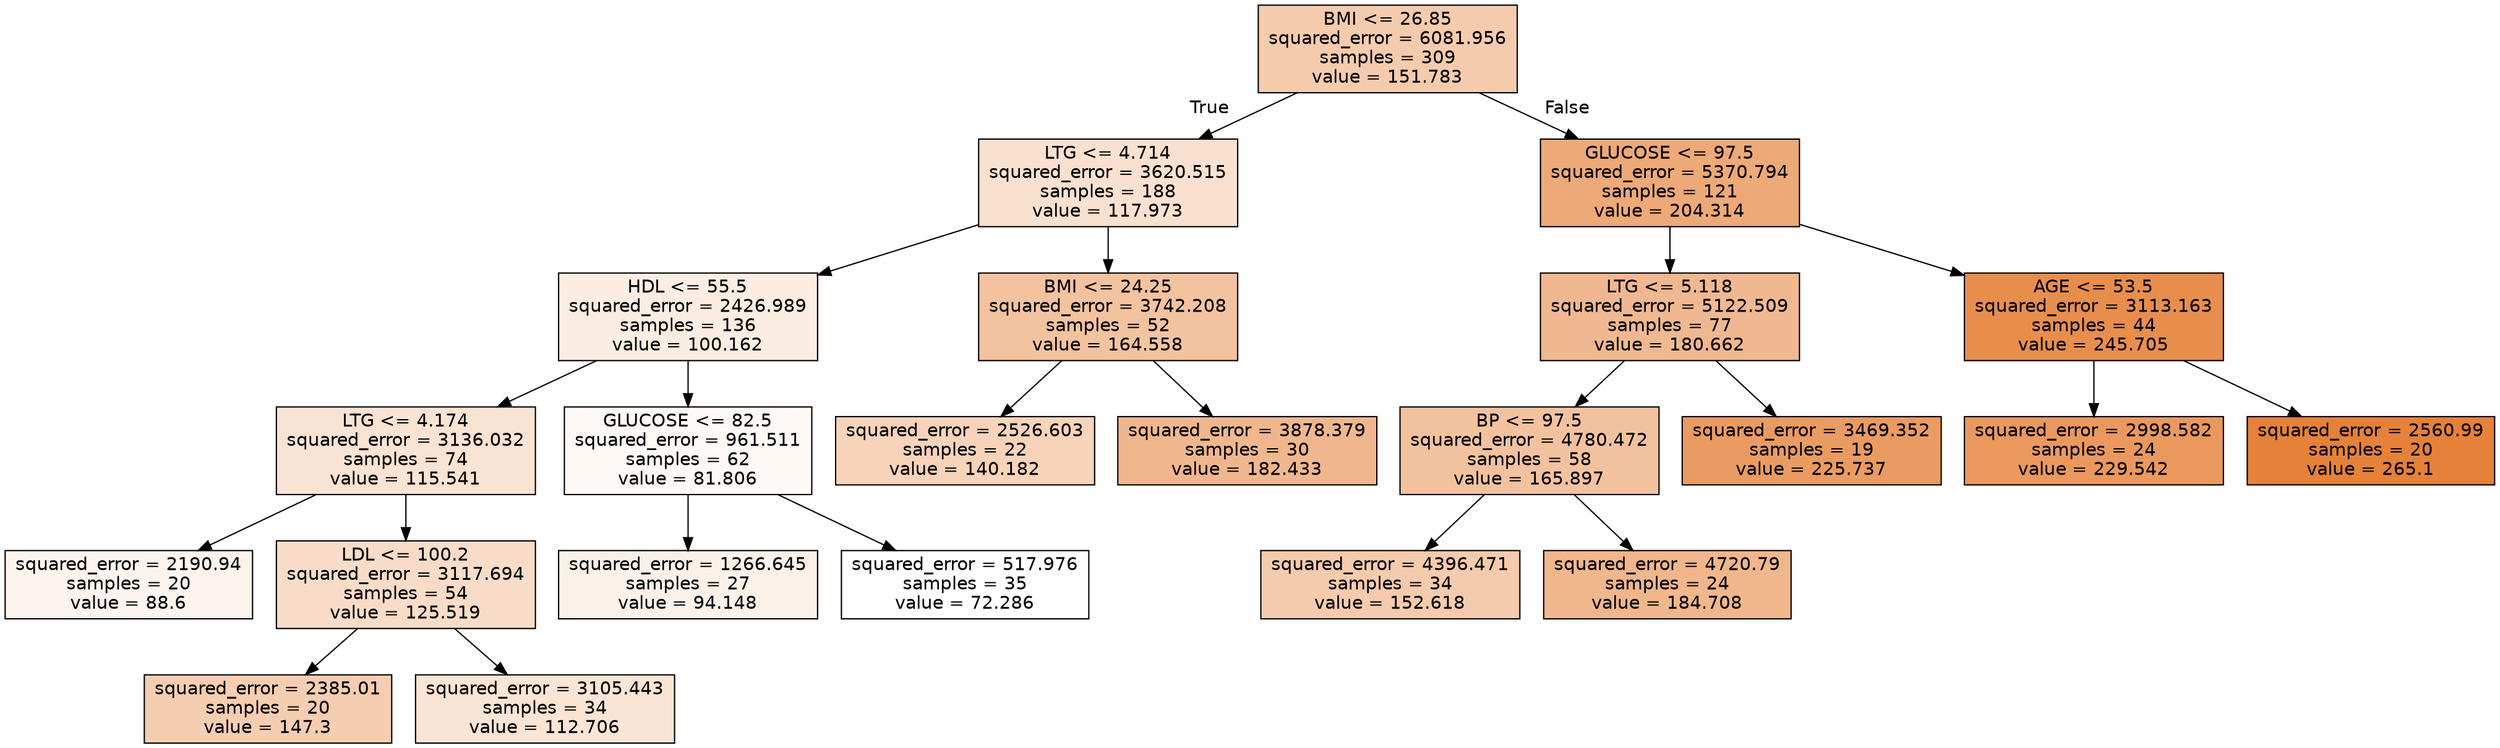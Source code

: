 digraph Tree {
node [shape=box, style="filled", color="black", fontname="helvetica"] ;
edge [fontname="helvetica"] ;
0 [label="BMI <= 26.85\nsquared_error = 6081.956\nsamples = 309\nvalue = 151.783", fillcolor="#f4cbad"] ;
1 [label="LTG <= 4.714\nsquared_error = 3620.515\nsamples = 188\nvalue = 117.973", fillcolor="#f9e1d0"] ;
0 -> 1 [labeldistance=2.5, labelangle=45, headlabel="True"] ;
2 [label="HDL <= 55.5\nsquared_error = 2426.989\nsamples = 136\nvalue = 100.162", fillcolor="#fbede2"] ;
1 -> 2 ;
3 [label="LTG <= 4.174\nsquared_error = 3136.032\nsamples = 74\nvalue = 115.541", fillcolor="#f9e3d3"] ;
2 -> 3 ;
4 [label="squared_error = 2190.94\nsamples = 20\nvalue = 88.6", fillcolor="#fdf4ee"] ;
3 -> 4 ;
5 [label="LDL <= 100.2\nsquared_error = 3117.694\nsamples = 54\nvalue = 125.519", fillcolor="#f8dcc8"] ;
3 -> 5 ;
6 [label="squared_error = 2385.01\nsamples = 20\nvalue = 147.3", fillcolor="#f5ceb2"] ;
5 -> 6 ;
7 [label="squared_error = 3105.443\nsamples = 34\nvalue = 112.706", fillcolor="#fae5d5"] ;
5 -> 7 ;
8 [label="GLUCOSE <= 82.5\nsquared_error = 961.511\nsamples = 62\nvalue = 81.806", fillcolor="#fef9f5"] ;
2 -> 8 ;
9 [label="squared_error = 1266.645\nsamples = 27\nvalue = 94.148", fillcolor="#fcf1e9"] ;
8 -> 9 ;
10 [label="squared_error = 517.976\nsamples = 35\nvalue = 72.286", fillcolor="#ffffff"] ;
8 -> 10 ;
11 [label="BMI <= 24.25\nsquared_error = 3742.208\nsamples = 52\nvalue = 164.558", fillcolor="#f3c3a0"] ;
1 -> 11 ;
12 [label="squared_error = 2526.603\nsamples = 22\nvalue = 140.182", fillcolor="#f6d3b9"] ;
11 -> 12 ;
13 [label="squared_error = 3878.379\nsamples = 30\nvalue = 182.433", fillcolor="#f0b78e"] ;
11 -> 13 ;
14 [label="GLUCOSE <= 97.5\nsquared_error = 5370.794\nsamples = 121\nvalue = 204.314", fillcolor="#eda977"] ;
0 -> 14 [labeldistance=2.5, labelangle=-45, headlabel="False"] ;
15 [label="LTG <= 5.118\nsquared_error = 5122.509\nsamples = 77\nvalue = 180.662", fillcolor="#f0b890"] ;
14 -> 15 ;
16 [label="BP <= 97.5\nsquared_error = 4780.472\nsamples = 58\nvalue = 165.897", fillcolor="#f2c29f"] ;
15 -> 16 ;
17 [label="squared_error = 4396.471\nsamples = 34\nvalue = 152.618", fillcolor="#f4cbad"] ;
16 -> 17 ;
18 [label="squared_error = 4720.79\nsamples = 24\nvalue = 184.708", fillcolor="#f0b68c"] ;
16 -> 18 ;
19 [label="squared_error = 3469.352\nsamples = 19\nvalue = 225.737", fillcolor="#ea9b61"] ;
15 -> 19 ;
20 [label="AGE <= 53.5\nsquared_error = 3113.163\nsamples = 44\nvalue = 245.705", fillcolor="#e88e4d"] ;
14 -> 20 ;
21 [label="squared_error = 2998.582\nsamples = 24\nvalue = 229.542", fillcolor="#ea985e"] ;
20 -> 21 ;
22 [label="squared_error = 2560.99\nsamples = 20\nvalue = 265.1", fillcolor="#e58139"] ;
20 -> 22 ;
}